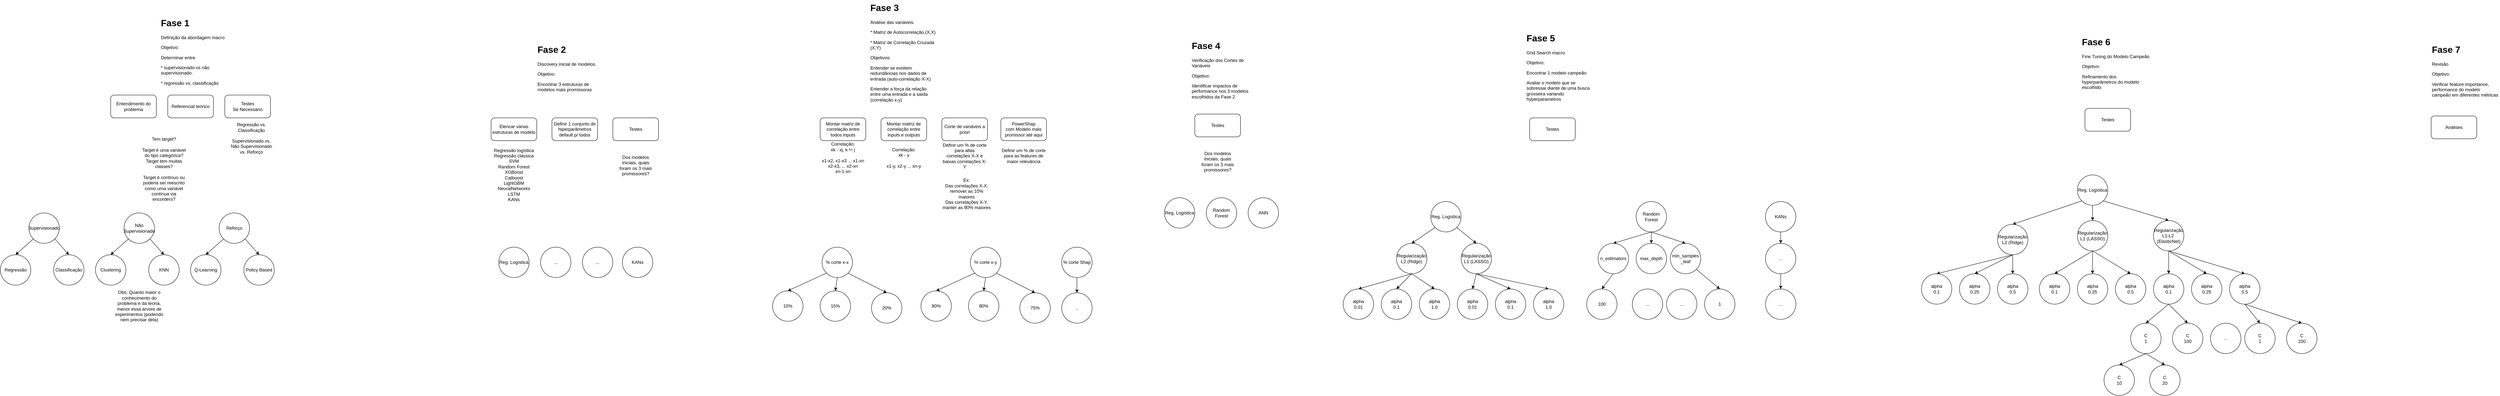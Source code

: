 <mxfile version="24.7.7">
  <diagram name="Page-1" id="4Rlts1a2XRjA42yKQ_KK">
    <mxGraphModel dx="7153" dy="4320" grid="1" gridSize="10" guides="1" tooltips="1" connect="1" arrows="1" fold="1" page="1" pageScale="1" pageWidth="850" pageHeight="1100" math="0" shadow="0">
      <root>
        <mxCell id="0" />
        <mxCell id="1" parent="0" />
        <mxCell id="fXF9OLCS9gmYI80QFEl_-1" value="&lt;h1 style=&quot;margin-top: 0px;&quot;&gt;Fase 2&lt;/h1&gt;&lt;p&gt;Discovery inicial de modelos.&lt;/p&gt;&lt;p&gt;Objetivo:&lt;/p&gt;&lt;p&gt;Encontrar 3 estruturas de modelos mais promissoras&lt;/p&gt;" style="text;html=1;whiteSpace=wrap;overflow=hidden;rounded=0;" vertex="1" parent="1">
          <mxGeometry x="310" y="80" width="180" height="160" as="geometry" />
        </mxCell>
        <mxCell id="fXF9OLCS9gmYI80QFEl_-2" value="Referencial teórico" style="rounded=1;whiteSpace=wrap;html=1;" vertex="1" parent="1">
          <mxGeometry x="-660" y="220" width="120" height="60" as="geometry" />
        </mxCell>
        <mxCell id="fXF9OLCS9gmYI80QFEl_-4" value="&lt;h1 style=&quot;margin-top: 0px;&quot;&gt;Fase 1&lt;/h1&gt;&lt;p&gt;Definição da abordagem macro&lt;/p&gt;&lt;p&gt;Objetivo:&lt;/p&gt;&lt;p&gt;Determinar entre&amp;nbsp;&lt;/p&gt;&lt;p&gt;* supervisionado vs não supervisionado.&lt;/p&gt;&lt;p&gt;* regressão vs. classificação&lt;/p&gt;" style="text;html=1;whiteSpace=wrap;overflow=hidden;rounded=0;" vertex="1" parent="1">
          <mxGeometry x="-680" y="10" width="180" height="190" as="geometry" />
        </mxCell>
        <mxCell id="fXF9OLCS9gmYI80QFEl_-5" value="Entendimento do problema" style="rounded=1;whiteSpace=wrap;html=1;" vertex="1" parent="1">
          <mxGeometry x="-810" y="220" width="120" height="60" as="geometry" />
        </mxCell>
        <mxCell id="fXF9OLCS9gmYI80QFEl_-6" value="&lt;div&gt;Testes&lt;/div&gt;&lt;div&gt;&lt;span style=&quot;background-color: initial;&quot;&gt;Se Necessário&lt;/span&gt;&lt;br&gt;&lt;/div&gt;" style="rounded=1;whiteSpace=wrap;html=1;" vertex="1" parent="1">
          <mxGeometry x="-510" y="220" width="120" height="60" as="geometry" />
        </mxCell>
        <mxCell id="fXF9OLCS9gmYI80QFEl_-7" value="&lt;div&gt;Regressão vs. Classificação&lt;/div&gt;" style="text;html=1;align=center;verticalAlign=middle;whiteSpace=wrap;rounded=0;" vertex="1" parent="1">
          <mxGeometry x="-500" y="290" width="120" height="30" as="geometry" />
        </mxCell>
        <mxCell id="fXF9OLCS9gmYI80QFEl_-8" value="&lt;div&gt;Supervisionado vs. Não Supervisionado vs. Reforço&lt;/div&gt;" style="text;html=1;align=center;verticalAlign=middle;whiteSpace=wrap;rounded=0;" vertex="1" parent="1">
          <mxGeometry x="-500" y="340" width="120" height="30" as="geometry" />
        </mxCell>
        <mxCell id="fXF9OLCS9gmYI80QFEl_-9" value="Tem target?&lt;div&gt;&lt;br&gt;&lt;div&gt;Target é uma variável do tipo categórica?&lt;/div&gt;&lt;div&gt;Target tem muitas classes?&lt;/div&gt;&lt;div&gt;&lt;br&gt;&lt;/div&gt;&lt;div&gt;Target é contínuo ou poderia ser reescrito como uma variável contínua via encorders?&lt;/div&gt;&lt;/div&gt;" style="text;html=1;align=center;verticalAlign=middle;whiteSpace=wrap;rounded=0;" vertex="1" parent="1">
          <mxGeometry x="-730" y="320" width="120" height="190" as="geometry" />
        </mxCell>
        <mxCell id="fXF9OLCS9gmYI80QFEl_-12" value="Elencar várias estruturas de modelo" style="rounded=1;whiteSpace=wrap;html=1;" vertex="1" parent="1">
          <mxGeometry x="190" y="280" width="120" height="60" as="geometry" />
        </mxCell>
        <mxCell id="fXF9OLCS9gmYI80QFEl_-13" value="&lt;div&gt;Regressão logística&lt;/div&gt;&lt;div&gt;Regressão clássica&lt;/div&gt;&lt;div&gt;SVM&lt;/div&gt;&lt;div&gt;Random Forest&lt;/div&gt;&lt;div&gt;XGBoost&lt;/div&gt;&lt;div&gt;Catboost&lt;/div&gt;&lt;div&gt;LightGBM&lt;/div&gt;&lt;div&gt;NeuralNetworks&lt;/div&gt;&lt;div&gt;LSTM&lt;/div&gt;&lt;div&gt;KANs&lt;/div&gt;" style="text;html=1;align=center;verticalAlign=middle;whiteSpace=wrap;rounded=0;" vertex="1" parent="1">
          <mxGeometry x="190" y="350" width="120" height="160" as="geometry" />
        </mxCell>
        <mxCell id="fXF9OLCS9gmYI80QFEl_-14" value="Definir 1 conjunto de hiperparâmetros default p/ todos" style="rounded=1;whiteSpace=wrap;html=1;" vertex="1" parent="1">
          <mxGeometry x="350" y="280" width="120" height="60" as="geometry" />
        </mxCell>
        <mxCell id="fXF9OLCS9gmYI80QFEl_-15" value="&lt;div&gt;Testes&lt;/div&gt;" style="rounded=1;whiteSpace=wrap;html=1;" vertex="1" parent="1">
          <mxGeometry x="510" y="280" width="120" height="60" as="geometry" />
        </mxCell>
        <mxCell id="fXF9OLCS9gmYI80QFEl_-16" value="Dos modelos iniciais, quais foram os 3 mais promissores?" style="text;html=1;align=center;verticalAlign=middle;whiteSpace=wrap;rounded=0;" vertex="1" parent="1">
          <mxGeometry x="525" y="350" width="90" height="110" as="geometry" />
        </mxCell>
        <mxCell id="fXF9OLCS9gmYI80QFEl_-17" value="&lt;h1 style=&quot;margin-top: 0px;&quot;&gt;Fase 3&lt;/h1&gt;&lt;p&gt;&lt;span style=&quot;background-color: initial;&quot;&gt;Análise das variáveis:&lt;/span&gt;&lt;/p&gt;&lt;p&gt;&lt;span style=&quot;background-color: initial;&quot;&gt;* Matriz de Autocorrelação (X,X)&lt;/span&gt;&lt;/p&gt;&lt;p&gt;&lt;span style=&quot;background-color: initial;&quot;&gt;* Matriz de Correlação Cruzada (X,Y)&lt;/span&gt;&lt;/p&gt;&lt;p&gt;&lt;span style=&quot;background-color: initial;&quot;&gt;Objetivos:&lt;/span&gt;&lt;/p&gt;&lt;p&gt;&lt;span style=&quot;background-color: initial;&quot;&gt;Entender se existem redundâncias nos dados de entrada (auto-correlação X-X)&lt;br&gt;&lt;/span&gt;&lt;/p&gt;&lt;p&gt;&lt;span style=&quot;background-color: initial;&quot;&gt;Entender a força da relação entre uma entrada e a saída (correlação x-y)&lt;/span&gt;&lt;/p&gt;" style="text;html=1;whiteSpace=wrap;overflow=hidden;rounded=0;" vertex="1" parent="1">
          <mxGeometry x="1185" y="-30" width="180" height="280" as="geometry" />
        </mxCell>
        <mxCell id="fXF9OLCS9gmYI80QFEl_-18" value="Montar matriz de correlação entre todos inputs" style="rounded=1;whiteSpace=wrap;html=1;" vertex="1" parent="1">
          <mxGeometry x="1055" y="280" width="120" height="60" as="geometry" />
        </mxCell>
        <mxCell id="fXF9OLCS9gmYI80QFEl_-19" value="Correlação:&lt;div&gt;xk - xj, k != j&lt;/div&gt;&lt;div&gt;&lt;br&gt;&lt;div&gt;x1-x2, x1-x3 ... x1-xn&lt;/div&gt;&lt;div&gt;x2-x3, ... x2-xn&lt;/div&gt;&lt;div&gt;xn-1-xn&lt;/div&gt;&lt;/div&gt;" style="text;html=1;align=center;verticalAlign=middle;whiteSpace=wrap;rounded=0;" vertex="1" parent="1">
          <mxGeometry x="1040" y="340" width="150" height="90" as="geometry" />
        </mxCell>
        <mxCell id="fXF9OLCS9gmYI80QFEl_-20" value="Montar matriz de correlação entre inputs e outputs" style="rounded=1;whiteSpace=wrap;html=1;" vertex="1" parent="1">
          <mxGeometry x="1215" y="280" width="120" height="60" as="geometry" />
        </mxCell>
        <mxCell id="fXF9OLCS9gmYI80QFEl_-21" value="Correlação:&lt;div&gt;xk - y&lt;/div&gt;&lt;div&gt;&lt;br&gt;&lt;div&gt;x1-y, x2-y ... xn-y&lt;/div&gt;&lt;/div&gt;" style="text;html=1;align=center;verticalAlign=middle;whiteSpace=wrap;rounded=0;" vertex="1" parent="1">
          <mxGeometry x="1200" y="340" width="150" height="90" as="geometry" />
        </mxCell>
        <mxCell id="fXF9OLCS9gmYI80QFEl_-23" value="Corte de variáveis a priori" style="rounded=1;whiteSpace=wrap;html=1;" vertex="1" parent="1">
          <mxGeometry x="1375" y="280" width="120" height="60" as="geometry" />
        </mxCell>
        <mxCell id="fXF9OLCS9gmYI80QFEl_-25" value="Definir um % de corte para altas correlações X-X e baixas correlações X-Y" style="text;html=1;align=center;verticalAlign=middle;whiteSpace=wrap;rounded=0;" vertex="1" parent="1">
          <mxGeometry x="1375" y="340" width="120" height="80" as="geometry" />
        </mxCell>
        <mxCell id="fXF9OLCS9gmYI80QFEl_-26" value="&lt;h1 style=&quot;margin-top: 0px;&quot;&gt;Fase 4&lt;/h1&gt;&lt;p&gt;Verificação dos Cortes de Variáveis&lt;/p&gt;&lt;p&gt;Objetivo:&lt;/p&gt;&lt;p&gt;Identificar impactos de performance nos 3 modelos escolhidos da Fase 2&lt;/p&gt;" style="text;html=1;whiteSpace=wrap;overflow=hidden;rounded=0;" vertex="1" parent="1">
          <mxGeometry x="2030" y="70" width="180" height="160" as="geometry" />
        </mxCell>
        <mxCell id="fXF9OLCS9gmYI80QFEl_-27" value="Ex:&lt;div&gt;Das correlações X-X, remover as 10% maiores&lt;/div&gt;&lt;div&gt;Das correlações X-Y, manter as 90% maiores&lt;/div&gt;" style="text;html=1;align=center;verticalAlign=middle;whiteSpace=wrap;rounded=0;" vertex="1" parent="1">
          <mxGeometry x="1375" y="430" width="130" height="100" as="geometry" />
        </mxCell>
        <mxCell id="fXF9OLCS9gmYI80QFEl_-28" value="&lt;div&gt;Testes&lt;/div&gt;" style="rounded=1;whiteSpace=wrap;html=1;" vertex="1" parent="1">
          <mxGeometry x="2040" y="270" width="120" height="60" as="geometry" />
        </mxCell>
        <mxCell id="fXF9OLCS9gmYI80QFEl_-29" value="Dos modelos iniciais, quais foram os 3 mais promissores?" style="text;html=1;align=center;verticalAlign=middle;whiteSpace=wrap;rounded=0;" vertex="1" parent="1">
          <mxGeometry x="2055" y="340" width="90" height="110" as="geometry" />
        </mxCell>
        <mxCell id="fXF9OLCS9gmYI80QFEl_-30" value="&lt;h1 style=&quot;margin-top: 0px;&quot;&gt;Fase 5&lt;/h1&gt;&lt;p&gt;Grid Search macro&lt;/p&gt;&lt;p&gt;Objetivo:&lt;/p&gt;&lt;p&gt;Encontrar 1 modelo campeão&lt;/p&gt;&lt;p&gt;Avaliar o modelo que se sobressai diante de uma busca grosseira variando hyperparametros&amp;nbsp;&lt;/p&gt;" style="text;html=1;whiteSpace=wrap;overflow=hidden;rounded=0;" vertex="1" parent="1">
          <mxGeometry x="2910" y="50" width="180" height="200" as="geometry" />
        </mxCell>
        <mxCell id="fXF9OLCS9gmYI80QFEl_-31" value="&lt;div&gt;Testes&lt;/div&gt;" style="rounded=1;whiteSpace=wrap;html=1;" vertex="1" parent="1">
          <mxGeometry x="2920" y="280" width="120" height="60" as="geometry" />
        </mxCell>
        <mxCell id="fXF9OLCS9gmYI80QFEl_-47" style="edgeStyle=none;rounded=0;orthogonalLoop=1;jettySize=auto;html=1;exitX=0;exitY=1;exitDx=0;exitDy=0;entryX=0.5;entryY=0;entryDx=0;entryDy=0;" edge="1" parent="1" source="fXF9OLCS9gmYI80QFEl_-32" target="fXF9OLCS9gmYI80QFEl_-35">
          <mxGeometry relative="1" as="geometry" />
        </mxCell>
        <mxCell id="fXF9OLCS9gmYI80QFEl_-48" style="edgeStyle=none;rounded=0;orthogonalLoop=1;jettySize=auto;html=1;exitX=1;exitY=1;exitDx=0;exitDy=0;entryX=0.5;entryY=0;entryDx=0;entryDy=0;" edge="1" parent="1" source="fXF9OLCS9gmYI80QFEl_-32" target="fXF9OLCS9gmYI80QFEl_-36">
          <mxGeometry relative="1" as="geometry" />
        </mxCell>
        <mxCell id="fXF9OLCS9gmYI80QFEl_-32" value="Supervisionado" style="ellipse;whiteSpace=wrap;html=1;aspect=fixed;" vertex="1" parent="1">
          <mxGeometry x="-1025" y="530" width="80" height="80" as="geometry" />
        </mxCell>
        <mxCell id="fXF9OLCS9gmYI80QFEl_-35" value="Regressão" style="ellipse;whiteSpace=wrap;html=1;aspect=fixed;" vertex="1" parent="1">
          <mxGeometry x="-1100" y="640" width="80" height="80" as="geometry" />
        </mxCell>
        <mxCell id="fXF9OLCS9gmYI80QFEl_-36" value="Classificação" style="ellipse;whiteSpace=wrap;html=1;aspect=fixed;" vertex="1" parent="1">
          <mxGeometry x="-960" y="640" width="80" height="80" as="geometry" />
        </mxCell>
        <mxCell id="fXF9OLCS9gmYI80QFEl_-49" style="edgeStyle=none;rounded=0;orthogonalLoop=1;jettySize=auto;html=1;exitX=0;exitY=1;exitDx=0;exitDy=0;entryX=0.5;entryY=0;entryDx=0;entryDy=0;" edge="1" parent="1" source="fXF9OLCS9gmYI80QFEl_-38" target="fXF9OLCS9gmYI80QFEl_-39">
          <mxGeometry relative="1" as="geometry" />
        </mxCell>
        <mxCell id="fXF9OLCS9gmYI80QFEl_-50" style="edgeStyle=none;rounded=0;orthogonalLoop=1;jettySize=auto;html=1;exitX=1;exitY=1;exitDx=0;exitDy=0;entryX=0.5;entryY=0;entryDx=0;entryDy=0;" edge="1" parent="1" source="fXF9OLCS9gmYI80QFEl_-38" target="fXF9OLCS9gmYI80QFEl_-40">
          <mxGeometry relative="1" as="geometry" />
        </mxCell>
        <mxCell id="fXF9OLCS9gmYI80QFEl_-38" value="Não&lt;div&gt;Supervisionado&lt;/div&gt;" style="ellipse;whiteSpace=wrap;html=1;aspect=fixed;" vertex="1" parent="1">
          <mxGeometry x="-775" y="530" width="80" height="80" as="geometry" />
        </mxCell>
        <mxCell id="fXF9OLCS9gmYI80QFEl_-39" value="Clustering" style="ellipse;whiteSpace=wrap;html=1;aspect=fixed;" vertex="1" parent="1">
          <mxGeometry x="-850" y="640" width="80" height="80" as="geometry" />
        </mxCell>
        <mxCell id="fXF9OLCS9gmYI80QFEl_-40" value="KNN" style="ellipse;whiteSpace=wrap;html=1;aspect=fixed;" vertex="1" parent="1">
          <mxGeometry x="-710" y="640" width="80" height="80" as="geometry" />
        </mxCell>
        <mxCell id="fXF9OLCS9gmYI80QFEl_-51" style="edgeStyle=none;rounded=0;orthogonalLoop=1;jettySize=auto;html=1;exitX=0;exitY=1;exitDx=0;exitDy=0;entryX=0.5;entryY=0;entryDx=0;entryDy=0;" edge="1" parent="1" source="fXF9OLCS9gmYI80QFEl_-41" target="fXF9OLCS9gmYI80QFEl_-42">
          <mxGeometry relative="1" as="geometry" />
        </mxCell>
        <mxCell id="fXF9OLCS9gmYI80QFEl_-52" style="edgeStyle=none;rounded=0;orthogonalLoop=1;jettySize=auto;html=1;exitX=1;exitY=1;exitDx=0;exitDy=0;entryX=0.5;entryY=0;entryDx=0;entryDy=0;" edge="1" parent="1" source="fXF9OLCS9gmYI80QFEl_-41" target="fXF9OLCS9gmYI80QFEl_-43">
          <mxGeometry relative="1" as="geometry" />
        </mxCell>
        <mxCell id="fXF9OLCS9gmYI80QFEl_-41" value="Reforço" style="ellipse;whiteSpace=wrap;html=1;aspect=fixed;" vertex="1" parent="1">
          <mxGeometry x="-525" y="530" width="80" height="80" as="geometry" />
        </mxCell>
        <mxCell id="fXF9OLCS9gmYI80QFEl_-42" value="Q-Learning" style="ellipse;whiteSpace=wrap;html=1;aspect=fixed;" vertex="1" parent="1">
          <mxGeometry x="-600" y="640" width="80" height="80" as="geometry" />
        </mxCell>
        <mxCell id="fXF9OLCS9gmYI80QFEl_-43" value="Policy Based" style="ellipse;whiteSpace=wrap;html=1;aspect=fixed;" vertex="1" parent="1">
          <mxGeometry x="-460" y="640" width="80" height="80" as="geometry" />
        </mxCell>
        <mxCell id="fXF9OLCS9gmYI80QFEl_-53" value="Obs: Quanto maior o conhecimento do problema e da teoria, menor essa árvore de experimentos (podendo nem precisar dela)" style="text;html=1;align=center;verticalAlign=middle;whiteSpace=wrap;rounded=0;" vertex="1" parent="1">
          <mxGeometry x="-805" y="730" width="140" height="90" as="geometry" />
        </mxCell>
        <mxCell id="fXF9OLCS9gmYI80QFEl_-54" value="Reg. Logística" style="ellipse;whiteSpace=wrap;html=1;aspect=fixed;" vertex="1" parent="1">
          <mxGeometry x="210" y="620" width="80" height="80" as="geometry" />
        </mxCell>
        <mxCell id="fXF9OLCS9gmYI80QFEl_-55" value="..." style="ellipse;whiteSpace=wrap;html=1;aspect=fixed;" vertex="1" parent="1">
          <mxGeometry x="320" y="620" width="80" height="80" as="geometry" />
        </mxCell>
        <mxCell id="fXF9OLCS9gmYI80QFEl_-56" value="..." style="ellipse;whiteSpace=wrap;html=1;aspect=fixed;" vertex="1" parent="1">
          <mxGeometry x="430" y="620" width="80" height="80" as="geometry" />
        </mxCell>
        <mxCell id="fXF9OLCS9gmYI80QFEl_-57" value="KANs" style="ellipse;whiteSpace=wrap;html=1;aspect=fixed;" vertex="1" parent="1">
          <mxGeometry x="535" y="620" width="80" height="80" as="geometry" />
        </mxCell>
        <mxCell id="fXF9OLCS9gmYI80QFEl_-63" style="edgeStyle=none;rounded=0;orthogonalLoop=1;jettySize=auto;html=1;exitX=0;exitY=1;exitDx=0;exitDy=0;entryX=0.5;entryY=0;entryDx=0;entryDy=0;" edge="1" parent="1" source="fXF9OLCS9gmYI80QFEl_-58" target="fXF9OLCS9gmYI80QFEl_-60">
          <mxGeometry relative="1" as="geometry" />
        </mxCell>
        <mxCell id="fXF9OLCS9gmYI80QFEl_-64" style="edgeStyle=none;rounded=0;orthogonalLoop=1;jettySize=auto;html=1;exitX=0.5;exitY=1;exitDx=0;exitDy=0;entryX=0.5;entryY=0;entryDx=0;entryDy=0;" edge="1" parent="1" source="fXF9OLCS9gmYI80QFEl_-58" target="fXF9OLCS9gmYI80QFEl_-61">
          <mxGeometry relative="1" as="geometry" />
        </mxCell>
        <mxCell id="fXF9OLCS9gmYI80QFEl_-65" style="edgeStyle=none;rounded=0;orthogonalLoop=1;jettySize=auto;html=1;exitX=1;exitY=1;exitDx=0;exitDy=0;entryX=0.5;entryY=0;entryDx=0;entryDy=0;" edge="1" parent="1" source="fXF9OLCS9gmYI80QFEl_-58" target="fXF9OLCS9gmYI80QFEl_-62">
          <mxGeometry relative="1" as="geometry" />
        </mxCell>
        <mxCell id="fXF9OLCS9gmYI80QFEl_-58" value="% corte x-x" style="ellipse;whiteSpace=wrap;html=1;aspect=fixed;" vertex="1" parent="1">
          <mxGeometry x="1060" y="620" width="80" height="80" as="geometry" />
        </mxCell>
        <mxCell id="fXF9OLCS9gmYI80QFEl_-60" value="10%" style="ellipse;whiteSpace=wrap;html=1;aspect=fixed;" vertex="1" parent="1">
          <mxGeometry x="930" y="735" width="80" height="80" as="geometry" />
        </mxCell>
        <mxCell id="fXF9OLCS9gmYI80QFEl_-61" value="15%" style="ellipse;whiteSpace=wrap;html=1;aspect=fixed;" vertex="1" parent="1">
          <mxGeometry x="1055" y="735" width="80" height="80" as="geometry" />
        </mxCell>
        <mxCell id="fXF9OLCS9gmYI80QFEl_-62" value="20%" style="ellipse;whiteSpace=wrap;html=1;aspect=fixed;" vertex="1" parent="1">
          <mxGeometry x="1190" y="740" width="80" height="80" as="geometry" />
        </mxCell>
        <mxCell id="fXF9OLCS9gmYI80QFEl_-66" style="edgeStyle=none;rounded=0;orthogonalLoop=1;jettySize=auto;html=1;exitX=0;exitY=1;exitDx=0;exitDy=0;entryX=0.5;entryY=0;entryDx=0;entryDy=0;" edge="1" parent="1" source="fXF9OLCS9gmYI80QFEl_-69" target="fXF9OLCS9gmYI80QFEl_-70">
          <mxGeometry relative="1" as="geometry" />
        </mxCell>
        <mxCell id="fXF9OLCS9gmYI80QFEl_-67" style="edgeStyle=none;rounded=0;orthogonalLoop=1;jettySize=auto;html=1;exitX=0.5;exitY=1;exitDx=0;exitDy=0;entryX=0.5;entryY=0;entryDx=0;entryDy=0;" edge="1" parent="1" source="fXF9OLCS9gmYI80QFEl_-69" target="fXF9OLCS9gmYI80QFEl_-71">
          <mxGeometry relative="1" as="geometry" />
        </mxCell>
        <mxCell id="fXF9OLCS9gmYI80QFEl_-68" style="edgeStyle=none;rounded=0;orthogonalLoop=1;jettySize=auto;html=1;exitX=1;exitY=1;exitDx=0;exitDy=0;entryX=0.5;entryY=0;entryDx=0;entryDy=0;" edge="1" parent="1" source="fXF9OLCS9gmYI80QFEl_-69" target="fXF9OLCS9gmYI80QFEl_-72">
          <mxGeometry relative="1" as="geometry" />
        </mxCell>
        <mxCell id="fXF9OLCS9gmYI80QFEl_-69" value="% corte x-y" style="ellipse;whiteSpace=wrap;html=1;aspect=fixed;" vertex="1" parent="1">
          <mxGeometry x="1450" y="620" width="80" height="80" as="geometry" />
        </mxCell>
        <mxCell id="fXF9OLCS9gmYI80QFEl_-70" value="90%" style="ellipse;whiteSpace=wrap;html=1;aspect=fixed;" vertex="1" parent="1">
          <mxGeometry x="1320" y="735" width="80" height="80" as="geometry" />
        </mxCell>
        <mxCell id="fXF9OLCS9gmYI80QFEl_-71" value="80%" style="ellipse;whiteSpace=wrap;html=1;aspect=fixed;" vertex="1" parent="1">
          <mxGeometry x="1445" y="735" width="80" height="80" as="geometry" />
        </mxCell>
        <mxCell id="fXF9OLCS9gmYI80QFEl_-72" value="75%" style="ellipse;whiteSpace=wrap;html=1;aspect=fixed;" vertex="1" parent="1">
          <mxGeometry x="1580" y="740" width="80" height="80" as="geometry" />
        </mxCell>
        <mxCell id="fXF9OLCS9gmYI80QFEl_-73" value="Reg. Logística" style="ellipse;whiteSpace=wrap;html=1;aspect=fixed;" vertex="1" parent="1">
          <mxGeometry x="1960" y="490" width="80" height="80" as="geometry" />
        </mxCell>
        <mxCell id="fXF9OLCS9gmYI80QFEl_-74" value="Random Forest" style="ellipse;whiteSpace=wrap;html=1;aspect=fixed;" vertex="1" parent="1">
          <mxGeometry x="2070" y="490" width="80" height="80" as="geometry" />
        </mxCell>
        <mxCell id="fXF9OLCS9gmYI80QFEl_-75" value="ANN" style="ellipse;whiteSpace=wrap;html=1;aspect=fixed;" vertex="1" parent="1">
          <mxGeometry x="2180" y="490" width="80" height="80" as="geometry" />
        </mxCell>
        <mxCell id="fXF9OLCS9gmYI80QFEl_-85" style="edgeStyle=none;rounded=0;orthogonalLoop=1;jettySize=auto;html=1;exitX=0;exitY=1;exitDx=0;exitDy=0;entryX=0.5;entryY=0;entryDx=0;entryDy=0;" edge="1" parent="1" source="fXF9OLCS9gmYI80QFEl_-76" target="fXF9OLCS9gmYI80QFEl_-77">
          <mxGeometry relative="1" as="geometry" />
        </mxCell>
        <mxCell id="fXF9OLCS9gmYI80QFEl_-92" style="edgeStyle=none;rounded=0;orthogonalLoop=1;jettySize=auto;html=1;exitX=1;exitY=1;exitDx=0;exitDy=0;entryX=0.5;entryY=0;entryDx=0;entryDy=0;" edge="1" parent="1" source="fXF9OLCS9gmYI80QFEl_-76" target="fXF9OLCS9gmYI80QFEl_-78">
          <mxGeometry relative="1" as="geometry" />
        </mxCell>
        <mxCell id="fXF9OLCS9gmYI80QFEl_-76" value="Reg. Logística" style="ellipse;whiteSpace=wrap;html=1;aspect=fixed;" vertex="1" parent="1">
          <mxGeometry x="2660" y="500" width="80" height="80" as="geometry" />
        </mxCell>
        <mxCell id="fXF9OLCS9gmYI80QFEl_-86" style="edgeStyle=none;rounded=0;orthogonalLoop=1;jettySize=auto;html=1;exitX=0.5;exitY=1;exitDx=0;exitDy=0;entryX=0.5;entryY=0;entryDx=0;entryDy=0;" edge="1" parent="1" source="fXF9OLCS9gmYI80QFEl_-77" target="fXF9OLCS9gmYI80QFEl_-79">
          <mxGeometry relative="1" as="geometry" />
        </mxCell>
        <mxCell id="fXF9OLCS9gmYI80QFEl_-87" style="edgeStyle=none;rounded=0;orthogonalLoop=1;jettySize=auto;html=1;exitX=0.5;exitY=1;exitDx=0;exitDy=0;entryX=0.5;entryY=0;entryDx=0;entryDy=0;" edge="1" parent="1" source="fXF9OLCS9gmYI80QFEl_-77" target="fXF9OLCS9gmYI80QFEl_-80">
          <mxGeometry relative="1" as="geometry" />
        </mxCell>
        <mxCell id="fXF9OLCS9gmYI80QFEl_-88" style="edgeStyle=none;rounded=0;orthogonalLoop=1;jettySize=auto;html=1;exitX=0.5;exitY=1;exitDx=0;exitDy=0;entryX=0.5;entryY=0;entryDx=0;entryDy=0;" edge="1" parent="1" source="fXF9OLCS9gmYI80QFEl_-77" target="fXF9OLCS9gmYI80QFEl_-81">
          <mxGeometry relative="1" as="geometry" />
        </mxCell>
        <mxCell id="fXF9OLCS9gmYI80QFEl_-77" value="Regularização L2 (Ridge)" style="ellipse;whiteSpace=wrap;html=1;aspect=fixed;" vertex="1" parent="1">
          <mxGeometry x="2570" y="610" width="80" height="80" as="geometry" />
        </mxCell>
        <mxCell id="fXF9OLCS9gmYI80QFEl_-89" style="edgeStyle=none;rounded=0;orthogonalLoop=1;jettySize=auto;html=1;exitX=0.5;exitY=1;exitDx=0;exitDy=0;entryX=0.5;entryY=0;entryDx=0;entryDy=0;" edge="1" parent="1" source="fXF9OLCS9gmYI80QFEl_-78" target="fXF9OLCS9gmYI80QFEl_-82">
          <mxGeometry relative="1" as="geometry" />
        </mxCell>
        <mxCell id="fXF9OLCS9gmYI80QFEl_-90" style="edgeStyle=none;rounded=0;orthogonalLoop=1;jettySize=auto;html=1;exitX=0.5;exitY=1;exitDx=0;exitDy=0;entryX=0.5;entryY=0;entryDx=0;entryDy=0;" edge="1" parent="1" source="fXF9OLCS9gmYI80QFEl_-78" target="fXF9OLCS9gmYI80QFEl_-83">
          <mxGeometry relative="1" as="geometry" />
        </mxCell>
        <mxCell id="fXF9OLCS9gmYI80QFEl_-91" style="edgeStyle=none;rounded=0;orthogonalLoop=1;jettySize=auto;html=1;exitX=0.5;exitY=1;exitDx=0;exitDy=0;entryX=0.5;entryY=0;entryDx=0;entryDy=0;" edge="1" parent="1" source="fXF9OLCS9gmYI80QFEl_-78" target="fXF9OLCS9gmYI80QFEl_-84">
          <mxGeometry relative="1" as="geometry" />
        </mxCell>
        <mxCell id="fXF9OLCS9gmYI80QFEl_-78" value="Regularização L1 (LASSO)" style="ellipse;whiteSpace=wrap;html=1;aspect=fixed;" vertex="1" parent="1">
          <mxGeometry x="2740" y="610" width="80" height="80" as="geometry" />
        </mxCell>
        <mxCell id="fXF9OLCS9gmYI80QFEl_-79" value="alpha&lt;div&gt;0.01&lt;/div&gt;" style="ellipse;whiteSpace=wrap;html=1;aspect=fixed;" vertex="1" parent="1">
          <mxGeometry x="2430" y="730" width="80" height="80" as="geometry" />
        </mxCell>
        <mxCell id="fXF9OLCS9gmYI80QFEl_-80" value="alpha&lt;div&gt;0.1&lt;/div&gt;" style="ellipse;whiteSpace=wrap;html=1;aspect=fixed;" vertex="1" parent="1">
          <mxGeometry x="2530" y="730" width="80" height="80" as="geometry" />
        </mxCell>
        <mxCell id="fXF9OLCS9gmYI80QFEl_-81" value="alpha&lt;div&gt;1.0&lt;/div&gt;" style="ellipse;whiteSpace=wrap;html=1;aspect=fixed;" vertex="1" parent="1">
          <mxGeometry x="2630" y="730" width="80" height="80" as="geometry" />
        </mxCell>
        <mxCell id="fXF9OLCS9gmYI80QFEl_-82" value="alpha&lt;div&gt;0.01&lt;/div&gt;" style="ellipse;whiteSpace=wrap;html=1;aspect=fixed;" vertex="1" parent="1">
          <mxGeometry x="2730" y="730" width="80" height="80" as="geometry" />
        </mxCell>
        <mxCell id="fXF9OLCS9gmYI80QFEl_-83" value="alpha&lt;div&gt;0.1&lt;/div&gt;" style="ellipse;whiteSpace=wrap;html=1;aspect=fixed;" vertex="1" parent="1">
          <mxGeometry x="2830" y="730" width="80" height="80" as="geometry" />
        </mxCell>
        <mxCell id="fXF9OLCS9gmYI80QFEl_-84" value="alpha&lt;div&gt;1.0&lt;/div&gt;" style="ellipse;whiteSpace=wrap;html=1;aspect=fixed;" vertex="1" parent="1">
          <mxGeometry x="2930" y="730" width="80" height="80" as="geometry" />
        </mxCell>
        <mxCell id="fXF9OLCS9gmYI80QFEl_-103" style="edgeStyle=none;rounded=0;orthogonalLoop=1;jettySize=auto;html=1;exitX=0.5;exitY=1;exitDx=0;exitDy=0;entryX=0.5;entryY=0;entryDx=0;entryDy=0;" edge="1" parent="1" source="fXF9OLCS9gmYI80QFEl_-93" target="fXF9OLCS9gmYI80QFEl_-94">
          <mxGeometry relative="1" as="geometry" />
        </mxCell>
        <mxCell id="fXF9OLCS9gmYI80QFEl_-104" style="edgeStyle=none;rounded=0;orthogonalLoop=1;jettySize=auto;html=1;exitX=0.5;exitY=1;exitDx=0;exitDy=0;entryX=0.5;entryY=0;entryDx=0;entryDy=0;" edge="1" parent="1" source="fXF9OLCS9gmYI80QFEl_-93" target="fXF9OLCS9gmYI80QFEl_-95">
          <mxGeometry relative="1" as="geometry" />
        </mxCell>
        <mxCell id="fXF9OLCS9gmYI80QFEl_-105" style="edgeStyle=none;rounded=0;orthogonalLoop=1;jettySize=auto;html=1;exitX=0.5;exitY=1;exitDx=0;exitDy=0;entryX=0.5;entryY=0;entryDx=0;entryDy=0;" edge="1" parent="1" source="fXF9OLCS9gmYI80QFEl_-93" target="fXF9OLCS9gmYI80QFEl_-96">
          <mxGeometry relative="1" as="geometry" />
        </mxCell>
        <mxCell id="fXF9OLCS9gmYI80QFEl_-93" value="Random Forest" style="ellipse;whiteSpace=wrap;html=1;aspect=fixed;" vertex="1" parent="1">
          <mxGeometry x="3200" y="500" width="80" height="80" as="geometry" />
        </mxCell>
        <mxCell id="fXF9OLCS9gmYI80QFEl_-100" style="edgeStyle=none;rounded=0;orthogonalLoop=1;jettySize=auto;html=1;exitX=0.5;exitY=1;exitDx=0;exitDy=0;entryX=0.5;entryY=0;entryDx=0;entryDy=0;" edge="1" parent="1" source="fXF9OLCS9gmYI80QFEl_-94" target="fXF9OLCS9gmYI80QFEl_-97">
          <mxGeometry relative="1" as="geometry" />
        </mxCell>
        <mxCell id="fXF9OLCS9gmYI80QFEl_-94" value="n_estimators" style="ellipse;whiteSpace=wrap;html=1;aspect=fixed;" vertex="1" parent="1">
          <mxGeometry x="3100" y="610" width="80" height="80" as="geometry" />
        </mxCell>
        <mxCell id="fXF9OLCS9gmYI80QFEl_-95" value="max_depth" style="ellipse;whiteSpace=wrap;html=1;aspect=fixed;" vertex="1" parent="1">
          <mxGeometry x="3200" y="610" width="80" height="80" as="geometry" />
        </mxCell>
        <mxCell id="fXF9OLCS9gmYI80QFEl_-99" style="edgeStyle=none;rounded=0;orthogonalLoop=1;jettySize=auto;html=1;exitX=1;exitY=1;exitDx=0;exitDy=0;entryX=0.5;entryY=0;entryDx=0;entryDy=0;" edge="1" parent="1" source="fXF9OLCS9gmYI80QFEl_-96" target="fXF9OLCS9gmYI80QFEl_-98">
          <mxGeometry relative="1" as="geometry" />
        </mxCell>
        <mxCell id="fXF9OLCS9gmYI80QFEl_-96" value="min_samples&lt;div&gt;_leaf&lt;/div&gt;" style="ellipse;whiteSpace=wrap;html=1;aspect=fixed;" vertex="1" parent="1">
          <mxGeometry x="3290" y="610" width="80" height="80" as="geometry" />
        </mxCell>
        <mxCell id="fXF9OLCS9gmYI80QFEl_-97" value="100" style="ellipse;whiteSpace=wrap;html=1;aspect=fixed;" vertex="1" parent="1">
          <mxGeometry x="3070" y="730" width="80" height="80" as="geometry" />
        </mxCell>
        <mxCell id="fXF9OLCS9gmYI80QFEl_-98" value="1" style="ellipse;whiteSpace=wrap;html=1;aspect=fixed;" vertex="1" parent="1">
          <mxGeometry x="3380" y="730" width="80" height="80" as="geometry" />
        </mxCell>
        <mxCell id="fXF9OLCS9gmYI80QFEl_-101" value="..." style="ellipse;whiteSpace=wrap;html=1;aspect=fixed;" vertex="1" parent="1">
          <mxGeometry x="3190" y="730" width="80" height="80" as="geometry" />
        </mxCell>
        <mxCell id="fXF9OLCS9gmYI80QFEl_-102" value="..." style="ellipse;whiteSpace=wrap;html=1;aspect=fixed;" vertex="1" parent="1">
          <mxGeometry x="3280" y="730" width="80" height="80" as="geometry" />
        </mxCell>
        <mxCell id="fXF9OLCS9gmYI80QFEl_-109" style="edgeStyle=none;rounded=0;orthogonalLoop=1;jettySize=auto;html=1;exitX=0.5;exitY=1;exitDx=0;exitDy=0;entryX=0.5;entryY=0;entryDx=0;entryDy=0;" edge="1" parent="1" source="fXF9OLCS9gmYI80QFEl_-106" target="fXF9OLCS9gmYI80QFEl_-107">
          <mxGeometry relative="1" as="geometry" />
        </mxCell>
        <mxCell id="fXF9OLCS9gmYI80QFEl_-106" value="KANs" style="ellipse;whiteSpace=wrap;html=1;aspect=fixed;" vertex="1" parent="1">
          <mxGeometry x="3540" y="500" width="80" height="80" as="geometry" />
        </mxCell>
        <mxCell id="fXF9OLCS9gmYI80QFEl_-110" style="edgeStyle=none;rounded=0;orthogonalLoop=1;jettySize=auto;html=1;exitX=0.5;exitY=1;exitDx=0;exitDy=0;entryX=0.5;entryY=0;entryDx=0;entryDy=0;" edge="1" parent="1" source="fXF9OLCS9gmYI80QFEl_-107" target="fXF9OLCS9gmYI80QFEl_-108">
          <mxGeometry relative="1" as="geometry" />
        </mxCell>
        <mxCell id="fXF9OLCS9gmYI80QFEl_-107" value="..." style="ellipse;whiteSpace=wrap;html=1;aspect=fixed;" vertex="1" parent="1">
          <mxGeometry x="3540" y="610" width="80" height="80" as="geometry" />
        </mxCell>
        <mxCell id="fXF9OLCS9gmYI80QFEl_-108" value="..." style="ellipse;whiteSpace=wrap;html=1;aspect=fixed;" vertex="1" parent="1">
          <mxGeometry x="3540" y="730" width="80" height="80" as="geometry" />
        </mxCell>
        <mxCell id="fXF9OLCS9gmYI80QFEl_-111" value="&lt;h1 style=&quot;margin-top: 0px;&quot;&gt;Fase 6&lt;/h1&gt;&lt;p&gt;Fine Tuning do Modelo Campeão&lt;/p&gt;&lt;p&gt;Objetivo:&lt;/p&gt;&lt;p&gt;Refinamento dos hyperparâmetros do modelo escolhido&lt;/p&gt;" style="text;html=1;whiteSpace=wrap;overflow=hidden;rounded=0;" vertex="1" parent="1">
          <mxGeometry x="4370" y="60" width="180" height="160" as="geometry" />
        </mxCell>
        <mxCell id="fXF9OLCS9gmYI80QFEl_-129" style="edgeStyle=none;rounded=0;orthogonalLoop=1;jettySize=auto;html=1;exitX=0;exitY=1;exitDx=0;exitDy=0;entryX=0.5;entryY=0;entryDx=0;entryDy=0;" edge="1" parent="1" source="fXF9OLCS9gmYI80QFEl_-113" target="fXF9OLCS9gmYI80QFEl_-114">
          <mxGeometry relative="1" as="geometry" />
        </mxCell>
        <mxCell id="fXF9OLCS9gmYI80QFEl_-130" style="edgeStyle=none;rounded=0;orthogonalLoop=1;jettySize=auto;html=1;exitX=0.5;exitY=1;exitDx=0;exitDy=0;entryX=0.5;entryY=0;entryDx=0;entryDy=0;" edge="1" parent="1" source="fXF9OLCS9gmYI80QFEl_-113" target="fXF9OLCS9gmYI80QFEl_-115">
          <mxGeometry relative="1" as="geometry" />
        </mxCell>
        <mxCell id="fXF9OLCS9gmYI80QFEl_-131" style="edgeStyle=none;rounded=0;orthogonalLoop=1;jettySize=auto;html=1;exitX=1;exitY=1;exitDx=0;exitDy=0;entryX=0.5;entryY=0;entryDx=0;entryDy=0;" edge="1" parent="1" source="fXF9OLCS9gmYI80QFEl_-113" target="fXF9OLCS9gmYI80QFEl_-116">
          <mxGeometry relative="1" as="geometry" />
        </mxCell>
        <mxCell id="fXF9OLCS9gmYI80QFEl_-113" value="Reg. Logística" style="ellipse;whiteSpace=wrap;html=1;aspect=fixed;" vertex="1" parent="1">
          <mxGeometry x="4360" y="430" width="80" height="80" as="geometry" />
        </mxCell>
        <mxCell id="fXF9OLCS9gmYI80QFEl_-132" style="edgeStyle=none;rounded=0;orthogonalLoop=1;jettySize=auto;html=1;exitX=0.5;exitY=1;exitDx=0;exitDy=0;entryX=0.5;entryY=0;entryDx=0;entryDy=0;" edge="1" parent="1" source="fXF9OLCS9gmYI80QFEl_-114" target="fXF9OLCS9gmYI80QFEl_-117">
          <mxGeometry relative="1" as="geometry" />
        </mxCell>
        <mxCell id="fXF9OLCS9gmYI80QFEl_-133" style="edgeStyle=none;rounded=0;orthogonalLoop=1;jettySize=auto;html=1;exitX=0.5;exitY=1;exitDx=0;exitDy=0;entryX=0.5;entryY=0;entryDx=0;entryDy=0;" edge="1" parent="1" source="fXF9OLCS9gmYI80QFEl_-114" target="fXF9OLCS9gmYI80QFEl_-118">
          <mxGeometry relative="1" as="geometry" />
        </mxCell>
        <mxCell id="fXF9OLCS9gmYI80QFEl_-134" style="edgeStyle=none;rounded=0;orthogonalLoop=1;jettySize=auto;html=1;exitX=0.5;exitY=1;exitDx=0;exitDy=0;entryX=0.5;entryY=0;entryDx=0;entryDy=0;" edge="1" parent="1" source="fXF9OLCS9gmYI80QFEl_-114" target="fXF9OLCS9gmYI80QFEl_-119">
          <mxGeometry relative="1" as="geometry" />
        </mxCell>
        <mxCell id="fXF9OLCS9gmYI80QFEl_-114" value="Regularização L2 (Ridge)" style="ellipse;whiteSpace=wrap;html=1;aspect=fixed;" vertex="1" parent="1">
          <mxGeometry x="4150" y="560" width="80" height="80" as="geometry" />
        </mxCell>
        <mxCell id="fXF9OLCS9gmYI80QFEl_-135" style="edgeStyle=none;rounded=0;orthogonalLoop=1;jettySize=auto;html=1;exitX=0.5;exitY=1;exitDx=0;exitDy=0;entryX=0.5;entryY=0;entryDx=0;entryDy=0;" edge="1" parent="1" source="fXF9OLCS9gmYI80QFEl_-115" target="fXF9OLCS9gmYI80QFEl_-120">
          <mxGeometry relative="1" as="geometry" />
        </mxCell>
        <mxCell id="fXF9OLCS9gmYI80QFEl_-136" style="edgeStyle=none;rounded=0;orthogonalLoop=1;jettySize=auto;html=1;exitX=0.5;exitY=1;exitDx=0;exitDy=0;entryX=0.5;entryY=0;entryDx=0;entryDy=0;" edge="1" parent="1" source="fXF9OLCS9gmYI80QFEl_-115" target="fXF9OLCS9gmYI80QFEl_-121">
          <mxGeometry relative="1" as="geometry" />
        </mxCell>
        <mxCell id="fXF9OLCS9gmYI80QFEl_-137" style="edgeStyle=none;rounded=0;orthogonalLoop=1;jettySize=auto;html=1;exitX=0.5;exitY=1;exitDx=0;exitDy=0;entryX=0.5;entryY=0;entryDx=0;entryDy=0;" edge="1" parent="1" source="fXF9OLCS9gmYI80QFEl_-115" target="fXF9OLCS9gmYI80QFEl_-122">
          <mxGeometry relative="1" as="geometry" />
        </mxCell>
        <mxCell id="fXF9OLCS9gmYI80QFEl_-115" value="Regularização L1 (LASSO)" style="ellipse;whiteSpace=wrap;html=1;aspect=fixed;" vertex="1" parent="1">
          <mxGeometry x="4360" y="550" width="80" height="80" as="geometry" />
        </mxCell>
        <mxCell id="fXF9OLCS9gmYI80QFEl_-138" style="edgeStyle=none;rounded=0;orthogonalLoop=1;jettySize=auto;html=1;exitX=0.5;exitY=1;exitDx=0;exitDy=0;entryX=0.5;entryY=0;entryDx=0;entryDy=0;" edge="1" parent="1" source="fXF9OLCS9gmYI80QFEl_-116" target="fXF9OLCS9gmYI80QFEl_-124">
          <mxGeometry relative="1" as="geometry" />
        </mxCell>
        <mxCell id="fXF9OLCS9gmYI80QFEl_-139" style="edgeStyle=none;rounded=0;orthogonalLoop=1;jettySize=auto;html=1;exitX=0.5;exitY=1;exitDx=0;exitDy=0;entryX=0.5;entryY=0;entryDx=0;entryDy=0;" edge="1" parent="1" source="fXF9OLCS9gmYI80QFEl_-116" target="fXF9OLCS9gmYI80QFEl_-125">
          <mxGeometry relative="1" as="geometry" />
        </mxCell>
        <mxCell id="fXF9OLCS9gmYI80QFEl_-140" style="edgeStyle=none;rounded=0;orthogonalLoop=1;jettySize=auto;html=1;exitX=0.5;exitY=1;exitDx=0;exitDy=0;entryX=0.5;entryY=0;entryDx=0;entryDy=0;" edge="1" parent="1" source="fXF9OLCS9gmYI80QFEl_-116" target="fXF9OLCS9gmYI80QFEl_-126">
          <mxGeometry relative="1" as="geometry" />
        </mxCell>
        <mxCell id="fXF9OLCS9gmYI80QFEl_-116" value="Regularização L1-L2&amp;nbsp;&lt;div&gt;(ElasticNet)&lt;/div&gt;" style="ellipse;whiteSpace=wrap;html=1;aspect=fixed;" vertex="1" parent="1">
          <mxGeometry x="4560" y="550" width="80" height="80" as="geometry" />
        </mxCell>
        <mxCell id="fXF9OLCS9gmYI80QFEl_-117" value="alpha&lt;div&gt;0.1&lt;/div&gt;" style="ellipse;whiteSpace=wrap;html=1;aspect=fixed;" vertex="1" parent="1">
          <mxGeometry x="3950" y="690" width="80" height="80" as="geometry" />
        </mxCell>
        <mxCell id="fXF9OLCS9gmYI80QFEl_-118" value="alpha&lt;div&gt;0.25&lt;/div&gt;" style="ellipse;whiteSpace=wrap;html=1;aspect=fixed;" vertex="1" parent="1">
          <mxGeometry x="4050" y="690" width="80" height="80" as="geometry" />
        </mxCell>
        <mxCell id="fXF9OLCS9gmYI80QFEl_-119" value="alpha&lt;div&gt;0.5&lt;/div&gt;" style="ellipse;whiteSpace=wrap;html=1;aspect=fixed;" vertex="1" parent="1">
          <mxGeometry x="4150" y="690" width="80" height="80" as="geometry" />
        </mxCell>
        <mxCell id="fXF9OLCS9gmYI80QFEl_-120" value="alpha&lt;div&gt;0.1&lt;/div&gt;" style="ellipse;whiteSpace=wrap;html=1;aspect=fixed;" vertex="1" parent="1">
          <mxGeometry x="4260" y="690" width="80" height="80" as="geometry" />
        </mxCell>
        <mxCell id="fXF9OLCS9gmYI80QFEl_-121" value="alpha&lt;div&gt;0.25&lt;/div&gt;" style="ellipse;whiteSpace=wrap;html=1;aspect=fixed;" vertex="1" parent="1">
          <mxGeometry x="4360" y="690" width="80" height="80" as="geometry" />
        </mxCell>
        <mxCell id="fXF9OLCS9gmYI80QFEl_-122" value="alpha&lt;div&gt;0.5&lt;/div&gt;" style="ellipse;whiteSpace=wrap;html=1;aspect=fixed;" vertex="1" parent="1">
          <mxGeometry x="4460" y="690" width="80" height="80" as="geometry" />
        </mxCell>
        <mxCell id="fXF9OLCS9gmYI80QFEl_-141" style="edgeStyle=none;rounded=0;orthogonalLoop=1;jettySize=auto;html=1;exitX=0.5;exitY=1;exitDx=0;exitDy=0;entryX=0.5;entryY=0;entryDx=0;entryDy=0;" edge="1" parent="1" source="fXF9OLCS9gmYI80QFEl_-124" target="fXF9OLCS9gmYI80QFEl_-127">
          <mxGeometry relative="1" as="geometry" />
        </mxCell>
        <mxCell id="fXF9OLCS9gmYI80QFEl_-142" style="edgeStyle=none;rounded=0;orthogonalLoop=1;jettySize=auto;html=1;exitX=0.5;exitY=1;exitDx=0;exitDy=0;entryX=0.5;entryY=0;entryDx=0;entryDy=0;" edge="1" parent="1" source="fXF9OLCS9gmYI80QFEl_-124" target="fXF9OLCS9gmYI80QFEl_-128">
          <mxGeometry relative="1" as="geometry" />
        </mxCell>
        <mxCell id="fXF9OLCS9gmYI80QFEl_-124" value="alpha&lt;div&gt;0.1&lt;/div&gt;" style="ellipse;whiteSpace=wrap;html=1;aspect=fixed;" vertex="1" parent="1">
          <mxGeometry x="4560" y="690" width="80" height="80" as="geometry" />
        </mxCell>
        <mxCell id="fXF9OLCS9gmYI80QFEl_-125" value="alpha&lt;div&gt;0.25&lt;/div&gt;" style="ellipse;whiteSpace=wrap;html=1;aspect=fixed;" vertex="1" parent="1">
          <mxGeometry x="4660" y="690" width="80" height="80" as="geometry" />
        </mxCell>
        <mxCell id="fXF9OLCS9gmYI80QFEl_-145" style="edgeStyle=none;rounded=0;orthogonalLoop=1;jettySize=auto;html=1;exitX=0.5;exitY=1;exitDx=0;exitDy=0;entryX=0.5;entryY=0;entryDx=0;entryDy=0;" edge="1" parent="1" source="fXF9OLCS9gmYI80QFEl_-126" target="fXF9OLCS9gmYI80QFEl_-143">
          <mxGeometry relative="1" as="geometry" />
        </mxCell>
        <mxCell id="fXF9OLCS9gmYI80QFEl_-146" style="edgeStyle=none;rounded=0;orthogonalLoop=1;jettySize=auto;html=1;exitX=0.5;exitY=1;exitDx=0;exitDy=0;entryX=0.5;entryY=0;entryDx=0;entryDy=0;" edge="1" parent="1" source="fXF9OLCS9gmYI80QFEl_-126" target="fXF9OLCS9gmYI80QFEl_-144">
          <mxGeometry relative="1" as="geometry" />
        </mxCell>
        <mxCell id="fXF9OLCS9gmYI80QFEl_-126" value="alpha&lt;div&gt;0.5&lt;/div&gt;" style="ellipse;whiteSpace=wrap;html=1;aspect=fixed;" vertex="1" parent="1">
          <mxGeometry x="4760" y="690" width="80" height="80" as="geometry" />
        </mxCell>
        <mxCell id="fXF9OLCS9gmYI80QFEl_-150" style="edgeStyle=none;rounded=0;orthogonalLoop=1;jettySize=auto;html=1;exitX=0.5;exitY=1;exitDx=0;exitDy=0;entryX=0.5;entryY=0;entryDx=0;entryDy=0;" edge="1" parent="1" source="fXF9OLCS9gmYI80QFEl_-127" target="fXF9OLCS9gmYI80QFEl_-148">
          <mxGeometry relative="1" as="geometry" />
        </mxCell>
        <mxCell id="fXF9OLCS9gmYI80QFEl_-151" style="edgeStyle=none;rounded=0;orthogonalLoop=1;jettySize=auto;html=1;exitX=0.5;exitY=1;exitDx=0;exitDy=0;entryX=0.5;entryY=0;entryDx=0;entryDy=0;" edge="1" parent="1" source="fXF9OLCS9gmYI80QFEl_-127" target="fXF9OLCS9gmYI80QFEl_-149">
          <mxGeometry relative="1" as="geometry" />
        </mxCell>
        <mxCell id="fXF9OLCS9gmYI80QFEl_-127" value="C&lt;div&gt;1&lt;/div&gt;" style="ellipse;whiteSpace=wrap;html=1;aspect=fixed;" vertex="1" parent="1">
          <mxGeometry x="4500" y="820" width="80" height="80" as="geometry" />
        </mxCell>
        <mxCell id="fXF9OLCS9gmYI80QFEl_-128" value="C&lt;div&gt;100&lt;/div&gt;" style="ellipse;whiteSpace=wrap;html=1;aspect=fixed;" vertex="1" parent="1">
          <mxGeometry x="4610" y="820" width="80" height="80" as="geometry" />
        </mxCell>
        <mxCell id="fXF9OLCS9gmYI80QFEl_-143" value="C&lt;div&gt;1&lt;/div&gt;" style="ellipse;whiteSpace=wrap;html=1;aspect=fixed;" vertex="1" parent="1">
          <mxGeometry x="4800" y="820" width="80" height="80" as="geometry" />
        </mxCell>
        <mxCell id="fXF9OLCS9gmYI80QFEl_-144" value="C&lt;div&gt;100&lt;/div&gt;" style="ellipse;whiteSpace=wrap;html=1;aspect=fixed;" vertex="1" parent="1">
          <mxGeometry x="4910" y="820" width="80" height="80" as="geometry" />
        </mxCell>
        <mxCell id="fXF9OLCS9gmYI80QFEl_-147" value="..." style="ellipse;whiteSpace=wrap;html=1;aspect=fixed;" vertex="1" parent="1">
          <mxGeometry x="4710" y="820" width="80" height="80" as="geometry" />
        </mxCell>
        <mxCell id="fXF9OLCS9gmYI80QFEl_-148" value="C&lt;div&gt;10&lt;/div&gt;" style="ellipse;whiteSpace=wrap;html=1;aspect=fixed;" vertex="1" parent="1">
          <mxGeometry x="4430" y="930" width="80" height="80" as="geometry" />
        </mxCell>
        <mxCell id="fXF9OLCS9gmYI80QFEl_-149" value="C&lt;div&gt;20&lt;/div&gt;" style="ellipse;whiteSpace=wrap;html=1;aspect=fixed;" vertex="1" parent="1">
          <mxGeometry x="4550" y="930" width="80" height="80" as="geometry" />
        </mxCell>
        <mxCell id="fXF9OLCS9gmYI80QFEl_-152" value="&lt;h1 style=&quot;margin-top: 0px;&quot;&gt;Fase 7&lt;/h1&gt;&lt;p&gt;Revisão&lt;/p&gt;&lt;p&gt;Objetivo:&lt;/p&gt;&lt;p&gt;Verificar feature importance, performance do modelo campeão em diferentes métricas&lt;/p&gt;" style="text;html=1;whiteSpace=wrap;overflow=hidden;rounded=0;" vertex="1" parent="1">
          <mxGeometry x="5290" y="80" width="180" height="160" as="geometry" />
        </mxCell>
        <mxCell id="fXF9OLCS9gmYI80QFEl_-153" value="PowerShap&lt;div&gt;com Modelo mais promissor até aqui&lt;/div&gt;" style="rounded=1;whiteSpace=wrap;html=1;" vertex="1" parent="1">
          <mxGeometry x="1530" y="280" width="120" height="60" as="geometry" />
        </mxCell>
        <mxCell id="fXF9OLCS9gmYI80QFEl_-154" value="Definir um % de corte para as features de maior relevância" style="text;html=1;align=center;verticalAlign=middle;whiteSpace=wrap;rounded=0;" vertex="1" parent="1">
          <mxGeometry x="1530" y="340" width="120" height="80" as="geometry" />
        </mxCell>
        <mxCell id="fXF9OLCS9gmYI80QFEl_-157" style="edgeStyle=none;rounded=0;orthogonalLoop=1;jettySize=auto;html=1;exitX=0.5;exitY=1;exitDx=0;exitDy=0;" edge="1" parent="1" source="fXF9OLCS9gmYI80QFEl_-155" target="fXF9OLCS9gmYI80QFEl_-156">
          <mxGeometry relative="1" as="geometry" />
        </mxCell>
        <mxCell id="fXF9OLCS9gmYI80QFEl_-155" value="% corte Shap" style="ellipse;whiteSpace=wrap;html=1;aspect=fixed;" vertex="1" parent="1">
          <mxGeometry x="1690" y="620" width="80" height="80" as="geometry" />
        </mxCell>
        <mxCell id="fXF9OLCS9gmYI80QFEl_-156" value="..." style="ellipse;whiteSpace=wrap;html=1;aspect=fixed;" vertex="1" parent="1">
          <mxGeometry x="1690" y="740" width="80" height="80" as="geometry" />
        </mxCell>
        <mxCell id="fXF9OLCS9gmYI80QFEl_-158" value="&lt;div&gt;Testes&lt;/div&gt;" style="rounded=1;whiteSpace=wrap;html=1;" vertex="1" parent="1">
          <mxGeometry x="4380" y="255" width="120" height="60" as="geometry" />
        </mxCell>
        <mxCell id="fXF9OLCS9gmYI80QFEl_-159" value="&lt;div&gt;Análises&lt;/div&gt;" style="rounded=1;whiteSpace=wrap;html=1;" vertex="1" parent="1">
          <mxGeometry x="5290" y="275" width="120" height="60" as="geometry" />
        </mxCell>
      </root>
    </mxGraphModel>
  </diagram>
</mxfile>

